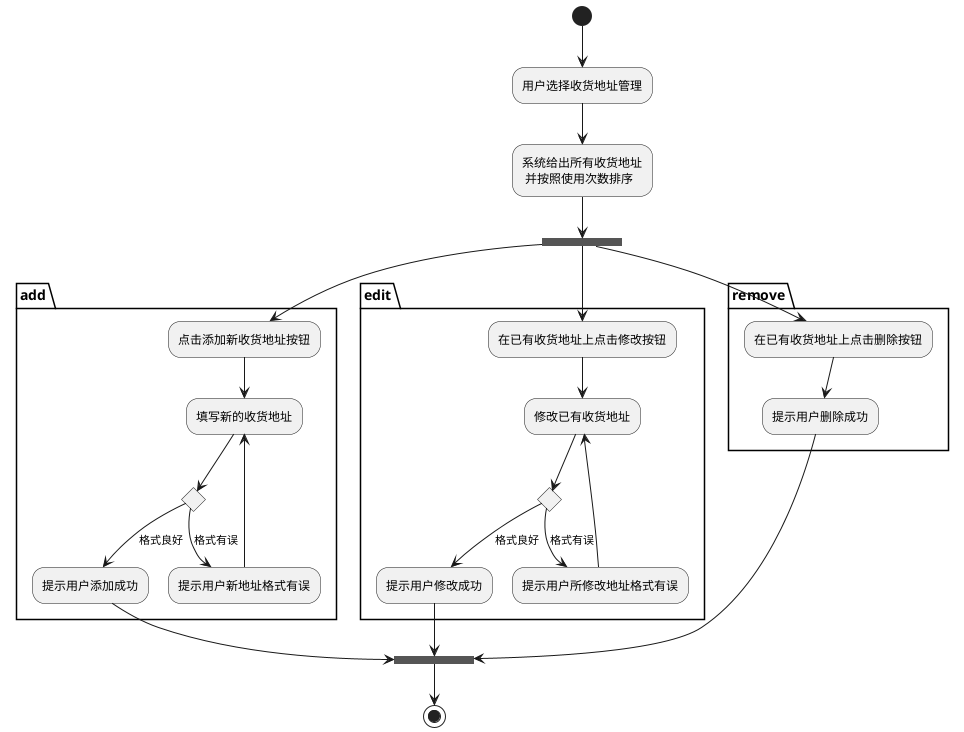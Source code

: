 @startuml

(*) --> "用户选择收货地址管理"

--> "系统给出所有收货地址\n 并按照使用次数排序"
--> ===B1===

partition add {
  ===B1=== --> "点击添加新收货地址按钮"
  --> "填写新的收货地址"
  if "" then
    -->[格式良好] "提示用户添加成功"
  else
    -->[格式有误] "提示用户新地址格式有误"
    -up-> "填写新的收货地址"
}

partition edit {
  ===B1=== --> "在已有收货地址上点击修改按钮"
  --> "修改已有收货地址"
  if "" then
    -->[格式良好] "提示用户修改成功"
  else
    -->[格式有误] "提示用户所修改地址格式有误"
    -up-> "修改已有收货地址"
}

partition remove {
  ===B1=== --> "在已有收货地址上点击删除按钮"
  --> "提示用户删除成功"
}

"提示用户修改成功" --> ===B2===
"提示用户添加成功" --> ===B2===
"提示用户删除成功" --> ===B2===

===B2=== --> (*)

@enduml

